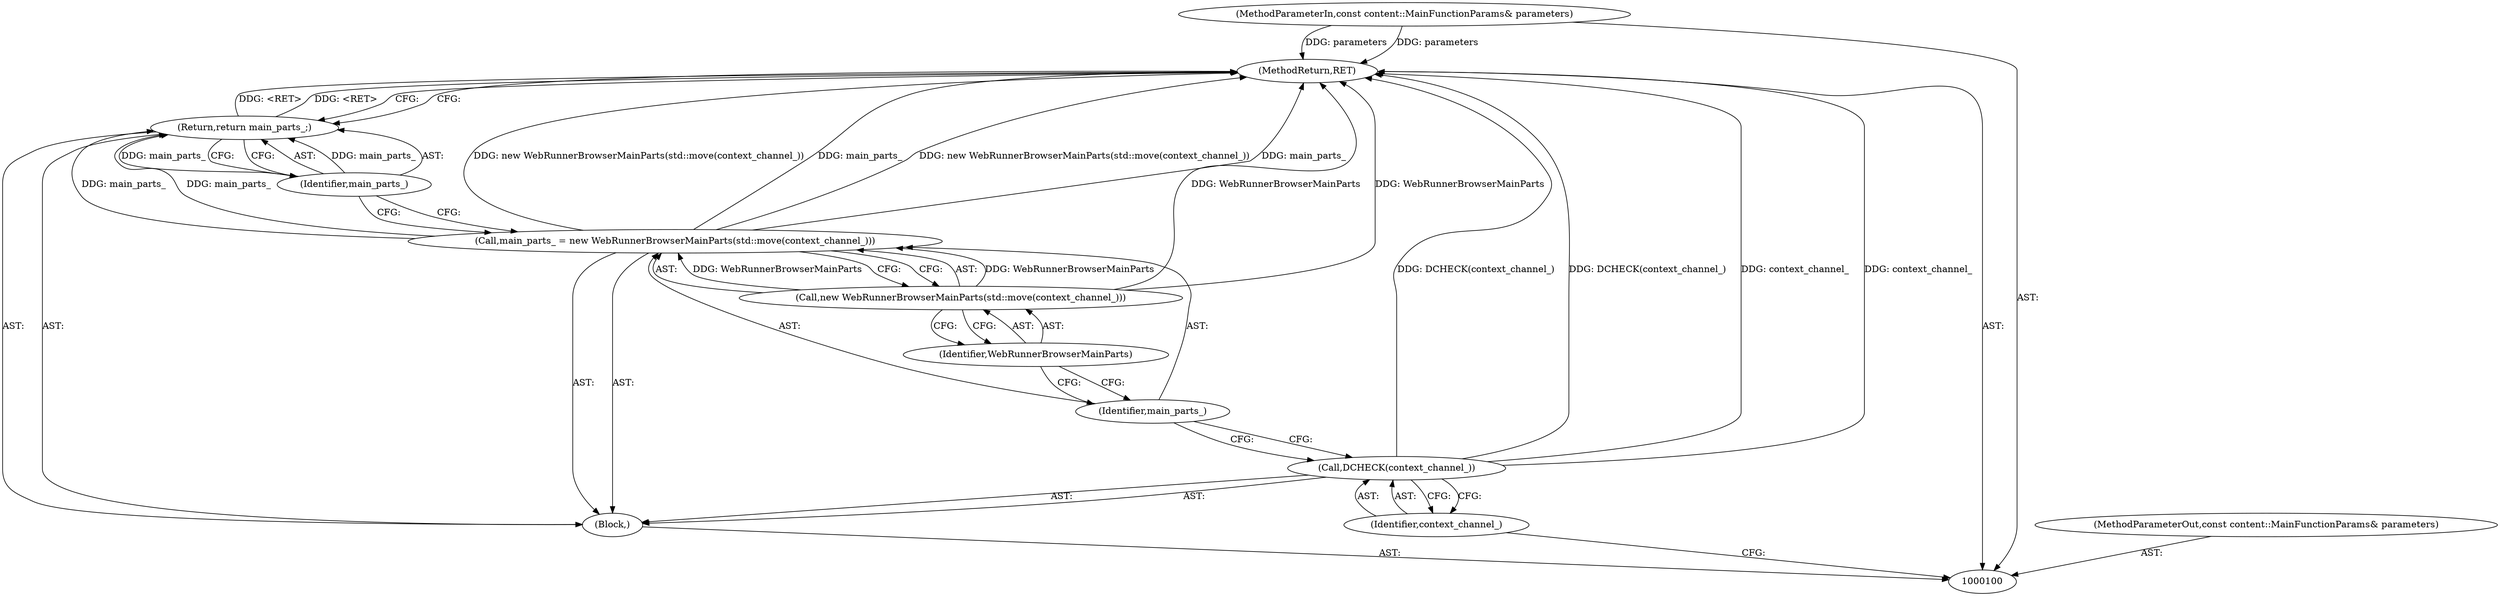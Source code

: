 digraph "0_Chrome_6a60f01228557982e6508c5919cc21fcfddf110b_9" {
"1000111" [label="(MethodReturn,RET)"];
"1000101" [label="(MethodParameterIn,const content::MainFunctionParams& parameters)"];
"1000130" [label="(MethodParameterOut,const content::MainFunctionParams& parameters)"];
"1000102" [label="(Block,)"];
"1000104" [label="(Identifier,context_channel_)"];
"1000103" [label="(Call,DCHECK(context_channel_))"];
"1000107" [label="(Call,new WebRunnerBrowserMainParts(std::move(context_channel_)))"];
"1000105" [label="(Call,main_parts_ = new WebRunnerBrowserMainParts(std::move(context_channel_)))"];
"1000106" [label="(Identifier,main_parts_)"];
"1000108" [label="(Identifier,WebRunnerBrowserMainParts)"];
"1000109" [label="(Return,return main_parts_;)"];
"1000110" [label="(Identifier,main_parts_)"];
"1000111" -> "1000100"  [label="AST: "];
"1000111" -> "1000109"  [label="CFG: "];
"1000107" -> "1000111"  [label="DDG: WebRunnerBrowserMainParts"];
"1000105" -> "1000111"  [label="DDG: new WebRunnerBrowserMainParts(std::move(context_channel_))"];
"1000105" -> "1000111"  [label="DDG: main_parts_"];
"1000103" -> "1000111"  [label="DDG: context_channel_"];
"1000103" -> "1000111"  [label="DDG: DCHECK(context_channel_)"];
"1000101" -> "1000111"  [label="DDG: parameters"];
"1000109" -> "1000111"  [label="DDG: <RET>"];
"1000101" -> "1000100"  [label="AST: "];
"1000101" -> "1000111"  [label="DDG: parameters"];
"1000130" -> "1000100"  [label="AST: "];
"1000102" -> "1000100"  [label="AST: "];
"1000103" -> "1000102"  [label="AST: "];
"1000105" -> "1000102"  [label="AST: "];
"1000109" -> "1000102"  [label="AST: "];
"1000104" -> "1000103"  [label="AST: "];
"1000104" -> "1000100"  [label="CFG: "];
"1000103" -> "1000104"  [label="CFG: "];
"1000103" -> "1000102"  [label="AST: "];
"1000103" -> "1000104"  [label="CFG: "];
"1000104" -> "1000103"  [label="AST: "];
"1000106" -> "1000103"  [label="CFG: "];
"1000103" -> "1000111"  [label="DDG: context_channel_"];
"1000103" -> "1000111"  [label="DDG: DCHECK(context_channel_)"];
"1000107" -> "1000105"  [label="AST: "];
"1000107" -> "1000108"  [label="CFG: "];
"1000108" -> "1000107"  [label="AST: "];
"1000105" -> "1000107"  [label="CFG: "];
"1000107" -> "1000111"  [label="DDG: WebRunnerBrowserMainParts"];
"1000107" -> "1000105"  [label="DDG: WebRunnerBrowserMainParts"];
"1000105" -> "1000102"  [label="AST: "];
"1000105" -> "1000107"  [label="CFG: "];
"1000106" -> "1000105"  [label="AST: "];
"1000107" -> "1000105"  [label="AST: "];
"1000110" -> "1000105"  [label="CFG: "];
"1000105" -> "1000111"  [label="DDG: new WebRunnerBrowserMainParts(std::move(context_channel_))"];
"1000105" -> "1000111"  [label="DDG: main_parts_"];
"1000107" -> "1000105"  [label="DDG: WebRunnerBrowserMainParts"];
"1000105" -> "1000109"  [label="DDG: main_parts_"];
"1000106" -> "1000105"  [label="AST: "];
"1000106" -> "1000103"  [label="CFG: "];
"1000108" -> "1000106"  [label="CFG: "];
"1000108" -> "1000107"  [label="AST: "];
"1000108" -> "1000106"  [label="CFG: "];
"1000107" -> "1000108"  [label="CFG: "];
"1000109" -> "1000102"  [label="AST: "];
"1000109" -> "1000110"  [label="CFG: "];
"1000110" -> "1000109"  [label="AST: "];
"1000111" -> "1000109"  [label="CFG: "];
"1000109" -> "1000111"  [label="DDG: <RET>"];
"1000110" -> "1000109"  [label="DDG: main_parts_"];
"1000105" -> "1000109"  [label="DDG: main_parts_"];
"1000110" -> "1000109"  [label="AST: "];
"1000110" -> "1000105"  [label="CFG: "];
"1000109" -> "1000110"  [label="CFG: "];
"1000110" -> "1000109"  [label="DDG: main_parts_"];
}
